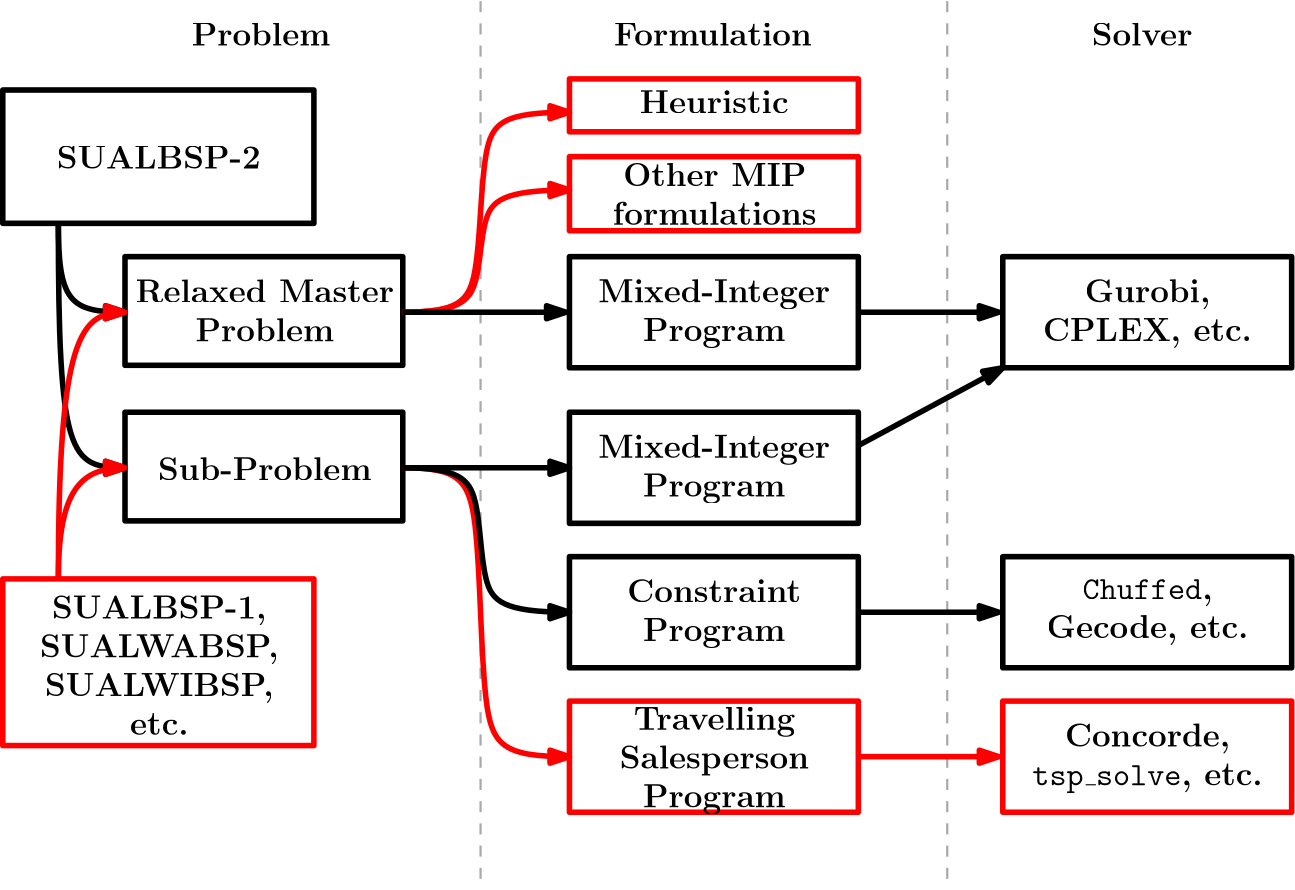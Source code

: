 <?xml version="1.0"?>
<!DOCTYPE ipe SYSTEM "ipe.dtd">
<ipe version="70206" creator="Ipe 7.2.7">
<info created="D:20170518163014" modified="D:20170525214448"/>
<ipestyle name="basic">
<symbol name="arrow/arc(spx)">
<path stroke="sym-stroke" fill="sym-stroke" pen="sym-pen">
0 0 m
-1 0.333 l
-1 -0.333 l
h
</path>
</symbol>
<symbol name="arrow/farc(spx)">
<path stroke="sym-stroke" fill="white" pen="sym-pen">
0 0 m
-1 0.333 l
-1 -0.333 l
h
</path>
</symbol>
<symbol name="arrow/ptarc(spx)">
<path stroke="sym-stroke" fill="sym-stroke" pen="sym-pen">
0 0 m
-1 0.333 l
-0.8 0 l
-1 -0.333 l
h
</path>
</symbol>
<symbol name="arrow/fptarc(spx)">
<path stroke="sym-stroke" fill="white" pen="sym-pen">
0 0 m
-1 0.333 l
-0.8 0 l
-1 -0.333 l
h
</path>
</symbol>
<symbol name="mark/circle(sx)" transformations="translations">
<path fill="sym-stroke">
0.6 0 0 0.6 0 0 e
0.4 0 0 0.4 0 0 e
</path>
</symbol>
<symbol name="mark/disk(sx)" transformations="translations">
<path fill="sym-stroke">
0.6 0 0 0.6 0 0 e
</path>
</symbol>
<symbol name="mark/fdisk(sfx)" transformations="translations">
<group>
<path fill="sym-fill">
0.5 0 0 0.5 0 0 e
</path>
<path fill="sym-stroke" fillrule="eofill">
0.6 0 0 0.6 0 0 e
0.4 0 0 0.4 0 0 e
</path>
</group>
</symbol>
<symbol name="mark/box(sx)" transformations="translations">
<path fill="sym-stroke" fillrule="eofill">
-0.6 -0.6 m
0.6 -0.6 l
0.6 0.6 l
-0.6 0.6 l
h
-0.4 -0.4 m
0.4 -0.4 l
0.4 0.4 l
-0.4 0.4 l
h
</path>
</symbol>
<symbol name="mark/square(sx)" transformations="translations">
<path fill="sym-stroke">
-0.6 -0.6 m
0.6 -0.6 l
0.6 0.6 l
-0.6 0.6 l
h
</path>
</symbol>
<symbol name="mark/fsquare(sfx)" transformations="translations">
<group>
<path fill="sym-fill">
-0.5 -0.5 m
0.5 -0.5 l
0.5 0.5 l
-0.5 0.5 l
h
</path>
<path fill="sym-stroke" fillrule="eofill">
-0.6 -0.6 m
0.6 -0.6 l
0.6 0.6 l
-0.6 0.6 l
h
-0.4 -0.4 m
0.4 -0.4 l
0.4 0.4 l
-0.4 0.4 l
h
</path>
</group>
</symbol>
<symbol name="mark/cross(sx)" transformations="translations">
<group>
<path fill="sym-stroke">
-0.43 -0.57 m
0.57 0.43 l
0.43 0.57 l
-0.57 -0.43 l
h
</path>
<path fill="sym-stroke">
-0.43 0.57 m
0.57 -0.43 l
0.43 -0.57 l
-0.57 0.43 l
h
</path>
</group>
</symbol>
<symbol name="arrow/fnormal(spx)">
<path stroke="sym-stroke" fill="white" pen="sym-pen">
0 0 m
-1 0.333 l
-1 -0.333 l
h
</path>
</symbol>
<symbol name="arrow/pointed(spx)">
<path stroke="sym-stroke" fill="sym-stroke" pen="sym-pen">
0 0 m
-1 0.333 l
-0.8 0 l
-1 -0.333 l
h
</path>
</symbol>
<symbol name="arrow/fpointed(spx)">
<path stroke="sym-stroke" fill="white" pen="sym-pen">
0 0 m
-1 0.333 l
-0.8 0 l
-1 -0.333 l
h
</path>
</symbol>
<symbol name="arrow/linear(spx)">
<path stroke="sym-stroke" pen="sym-pen">
-1 0.333 m
0 0 l
-1 -0.333 l
</path>
</symbol>
<symbol name="arrow/fdouble(spx)">
<path stroke="sym-stroke" fill="white" pen="sym-pen">
0 0 m
-1 0.333 l
-1 -0.333 l
h
-1 0 m
-2 0.333 l
-2 -0.333 l
h
</path>
</symbol>
<symbol name="arrow/double(spx)">
<path stroke="sym-stroke" fill="sym-stroke" pen="sym-pen">
0 0 m
-1 0.333 l
-1 -0.333 l
h
-1 0 m
-2 0.333 l
-2 -0.333 l
h
</path>
</symbol>
<pen name="heavier" value="0.8"/>
<pen name="fat" value="1.2"/>
<pen name="ultrafat" value="2"/>
<symbolsize name="large" value="5"/>
<symbolsize name="small" value="2"/>
<symbolsize name="tiny" value="1.1"/>
<arrowsize name="large" value="10"/>
<arrowsize name="small" value="5"/>
<arrowsize name="tiny" value="3"/>
<color name="red" value="1 0 0"/>
<color name="green" value="0 1 0"/>
<color name="blue" value="0 0 1"/>
<color name="yellow" value="1 1 0"/>
<color name="orange" value="1 0.647 0"/>
<color name="gold" value="1 0.843 0"/>
<color name="purple" value="0.627 0.125 0.941"/>
<color name="gray" value="0.745"/>
<color name="brown" value="0.647 0.165 0.165"/>
<color name="navy" value="0 0 0.502"/>
<color name="pink" value="1 0.753 0.796"/>
<color name="seagreen" value="0.18 0.545 0.341"/>
<color name="turquoise" value="0.251 0.878 0.816"/>
<color name="violet" value="0.933 0.51 0.933"/>
<color name="darkblue" value="0 0 0.545"/>
<color name="darkcyan" value="0 0.545 0.545"/>
<color name="darkgray" value="0.663"/>
<color name="darkgreen" value="0 0.392 0"/>
<color name="darkmagenta" value="0.545 0 0.545"/>
<color name="darkorange" value="1 0.549 0"/>
<color name="darkred" value="0.545 0 0"/>
<color name="lightblue" value="0.678 0.847 0.902"/>
<color name="lightcyan" value="0.878 1 1"/>
<color name="lightgray" value="0.827"/>
<color name="lightgreen" value="0.565 0.933 0.565"/>
<color name="lightyellow" value="1 1 0.878"/>
<dashstyle name="dashed" value="[4] 0"/>
<dashstyle name="dotted" value="[1 3] 0"/>
<dashstyle name="dash dotted" value="[4 2 1 2] 0"/>
<dashstyle name="dash dot dotted" value="[4 2 1 2 1 2] 0"/>
<textsize name="large" value="\large"/>
<textsize name="Large" value="\Large"/>
<textsize name="LARGE" value="\LARGE"/>
<textsize name="huge" value="\huge"/>
<textsize name="Huge" value="\Huge"/>
<textsize name="small" value="\small"/>
<textsize name="footnote" value="\footnotesize"/>
<textsize name="tiny" value="\tiny"/>
<textstyle name="center" begin="\begin{center}" end="\end{center}"/>
<textstyle name="itemize" begin="\begin{itemize}" end="\end{itemize}"/>
<textstyle name="item" begin="\begin{itemize}\item{}" end="\end{itemize}"/>
<gridsize name="4 pts" value="4"/>
<gridsize name="8 pts (~3 mm)" value="8"/>
<gridsize name="16 pts (~6 mm)" value="16"/>
<gridsize name="32 pts (~12 mm)" value="32"/>
<gridsize name="10 pts (~3.5 mm)" value="10"/>
<gridsize name="20 pts (~7 mm)" value="20"/>
<gridsize name="14 pts (~5 mm)" value="14"/>
<gridsize name="28 pts (~10 mm)" value="28"/>
<gridsize name="56 pts (~20 mm)" value="56"/>
<anglesize name="90 deg" value="90"/>
<anglesize name="60 deg" value="60"/>
<anglesize name="45 deg" value="45"/>
<anglesize name="30 deg" value="30"/>
<anglesize name="22.5 deg" value="22.5"/>
<opacity name="10%" value="0.1"/>
<opacity name="30%" value="0.3"/>
<opacity name="50%" value="0.5"/>
<opacity name="75%" value="0.75"/>
<tiling name="falling" angle="-60" step="4" width="1"/>
<tiling name="rising" angle="30" step="4" width="1"/>
</ipestyle>
<page>
<layer name="alpha"/>
<view layers="alpha" active="alpha"/>
<path layer="alpha" matrix="0.866666 0 0 1 173.6 -100" stroke="black" pen="ultrafat">
72 752 m
72 712 l
192 712 l
192 752 l
h
</path>
<text matrix="1.20833 0 0 1 -59.5431 -92.0633" transformations="translations" pos="248 736" stroke="black" type="minipage" width="96" height="14.774" depth="9.8" valign="top" size="large" style="center">{\bf Mixed-Integer Program}</text>
<text matrix="1 0 0 1 4 0" transformations="translations" pos="96 784" stroke="black" type="label" width="49.958" height="8.302" depth="0" valign="baseline" size="large">{\bf Problem}</text>
<text matrix="1 0 0 1 156 0" transformations="translations" pos="96 784" stroke="black" type="label" width="71.295" height="8.302" depth="0" valign="baseline" size="large">{\bf Formulation}</text>
<text matrix="1 0 0 1 328 0" transformations="translations" pos="96 784" stroke="black" type="label" width="36.288" height="8.302" depth="0" valign="baseline" size="large">{\bf Solver}</text>
<path matrix="0.933333 0 0 1.2 -35.2 -134.4" stroke="black" pen="ultrafat">
72 752 m
72 712 l
192 712 l
192 752 l
h
</path>
<path matrix="0.866666 0 0 1 173.6 -44" stroke="black" pen="ultrafat">
72 752 m
72 712 l
192 712 l
192 752 l
h
</path>
<text matrix="1.20833 0 0 1 -59.5431 -36.0633" transformations="translations" pos="248 736" stroke="black" type="minipage" width="96" height="14.774" depth="9.8" valign="top" size="large" style="center">{\bf Mixed-Integer Program}</text>
<path matrix="0.866666 0 0 1 329.6 -44" stroke="black" pen="ultrafat">
72 752 m
72 712 l
192 712 l
192 752 l
h
</path>
<path matrix="1 0 0 1.03662 168 -29.2961" stroke="darkgray" dash="dashed" pen="heavier">
204 800 m
204 492 l
</path>
<path matrix="0.902875 0 0 1 29.411 -8" stroke="black" pen="ultrafat" arrow="normal/normal">
344 696 m
400 696 l
</path>
<path matrix="0.833333 0 0 0.977778 16 -27.2889" stroke="black" pen="ultrafat">
72 752 m
72 712 l
192 712 l
192 752 l
h
</path>
<text matrix="1.20833 0 0 1 -221.319 -36.1674" transformations="translations" pos="248 736" stroke="black" type="minipage" width="96" height="13.61" depth="8.64" valign="top" size="large" style="center">{\bf Relaxed Master Problem}</text>
<path matrix="0.833333 0 0 0.977778 16 -83.2889" stroke="black" pen="ultrafat">
72 752 m
72 712 l
192 712 l
192 752 l
h
</path>
<text matrix="1.20833 0 0 1 -221.319 -100.167" transformations="translations" pos="248 736" stroke="black" type="minipage" width="96" height="6.642" depth="1.66" valign="top" size="large" style="center">{\bf Sub-Problem}</text>
<path stroke="black" pen="ultrafat" arrow="normal/normal">
52 720 m
52 692
56 688
76 688 c
</path>
<path matrix="0.866666 0 0 1 173.6 -152" stroke="black" pen="ultrafat">
72 752 m
72 712 l
192 712 l
192 752 l
h
</path>
<text matrix="1.20833 0 0 1 -59.5431 -144.063" transformations="translations" pos="248 736" stroke="black" type="minipage" width="96" height="14.774" depth="9.8" valign="top" size="large" style="center">{\bf Constraint\\ Program}</text>
<path matrix="0.866666 0 0 1 329.6 -152" stroke="black" pen="ultrafat">
72 752 m
72 712 l
192 712 l
192 752 l
h
</path>
<text matrix="1.20833 0 0 1 96.4569 -144.063" transformations="translations" pos="248 736" stroke="black" type="minipage" width="96" height="14.268" depth="9.31" valign="top" size="large" style="center">\texttt{Chuffed}{\bf , Gecode, etc.}</text>
<path matrix="0.902875 0 0 1 29.411 -116" stroke="black" pen="ultrafat" arrow="normal/normal">
344 696 m
400 696 l
</path>
<path matrix="0.866666 0 0 1 173.6 -204" stroke="red" pen="ultrafat">
72 752 m
72 712 l
192 712 l
192 752 l
h
</path>
<text matrix="1.20833 0 0 1 -59.4628 -189.991" transformations="translations" pos="248 736" stroke="black" type="minipage" width="96" height="21.732" depth="16.79" valign="top" size="large" style="center">{\bf Travelling Salesperson Program}</text>
<path matrix="0.866666 0 0 1 329.6 -204" stroke="red" pen="ultrafat">
72 752 m
72 712 l
192 712 l
192 752 l
h
</path>
<text matrix="1.20833 0 0 1 96.4569 -196.063" transformations="translations" pos="248 736" stroke="black" type="minipage" width="96" height="14.937" depth="9.97" valign="top" size="large" style="center">{\bf Concorde, } \texttt{tsp\_solve}{\bf, etc.}</text>
<path matrix="0.902875 0 0 1 29.411 -168" stroke="red" pen="ultrafat" arrow="normal/normal">
344 696 m
400 696 l
</path>
<path stroke="black" pen="ultrafat" arrow="normal/normal">
340 640 m
392 668 l
</path>
<text matrix="1.20833 0 0 1 96.4569 -36.063" transformations="translations" pos="248 736" stroke="black" type="minipage" width="96" height="14.774" depth="9.8" valign="top" size="large" style="center">{\bf Gurobi, CPLEX, etc.}</text>
<path stroke="black" pen="ultrafat" arrow="normal/normal">
52 720 m
52 636
56 632
76 632 c
</path>
<text matrix="1.20833 0 0 1 -259.298 -150.024" transformations="translations" pos="248 736" stroke="black" type="minipage" width="96" height="27.486" depth="22.56" valign="top" size="large" style="center">{\bf SUALBSP-1,\\ SUALWABSP,\\ SUALWIBSP, etc.}</text>
<path stroke="red" pen="ultrafat" arrow="normal/normal">
52 592 m
52 680
60 688
76 688 c
</path>
<path stroke="red" pen="ultrafat" arrow="normal/normal">
52 592 m
52 624
60 632
76 632 c
</path>
<path matrix="0.933333 0 0 1.5 -35.2 -536" stroke="red" pen="ultrafat">
72 752 m
72 712 l
192 712 l
192 752 l
h
</path>
<path matrix="1 0 0 1.03452 0 -27.613" stroke="darkgray" dash="dashed" pen="heavier">
204 800 m
204 492 l
</path>
<path matrix="0.866666 0 0 0.47619 173.6 413.905" stroke="red" pen="ultrafat">
72 752 m
72 712 l
192 712 l
192 752 l
h
</path>
<text matrix="1.20833 0 0 1 -59.5431 31.9367" transformations="translations" pos="248 736" stroke="black" type="minipage" width="96" height="6.642" depth="1.66" valign="top" size="large" style="center">{\bf Heuristic}</text>
<path matrix="0.866666 0 0 0.666667 173.6 242.666" stroke="red" pen="ultrafat">
72 752 m
72 712 l
192 712 l
192 752 l
h
</path>
<text matrix="1.20833 0 0 1 -59.3545 5.72839" transformations="translations" pos="248 736" stroke="black" type="minipage" width="96" height="13.61" depth="8.64" valign="top" size="large" style="center">{\bf Other MIP formulations}</text>
<path stroke="red" pen="ultrafat" arrow="normal/normal">
176 688 m
196 688
204 696
204 724
212 732
236 732 c
</path>
<path matrix="1 0 0 0.947368 0 36.2105" stroke="red" pen="ultrafat" arrow="normal/normal">
176 688 m
196 688
204 696
204 756
212 764
236 764 c
</path>
<path matrix="1.0493 0 0 0.715695 -8.67667 189.876" stroke="black" pen="ultrafat" arrow="normal/normal">
176 696 m
232 696 l
</path>
<path stroke="red" pen="ultrafat" arrow="normal/normal">
176 632 m
196 632
204 624
204 536
212 528
236 528 c
</path>
<path stroke="black" pen="ultrafat" arrow="normal/normal">
176 632 m
196 632
204 624
204 588
212 580
236 580 c
</path>
<path stroke="black" pen="ultrafat" arrow="normal/normal">
176 632 m
236 632 l
</path>
<text matrix="1.20833 0 0 1 -259.543 11.9367" transformations="translations" pos="248 736" stroke="black" type="minipage" width="96" height="6.593" depth="1.61" valign="top" size="large" style="center">{\bf SUALBSP-2}</text>
</page>
</ipe>
